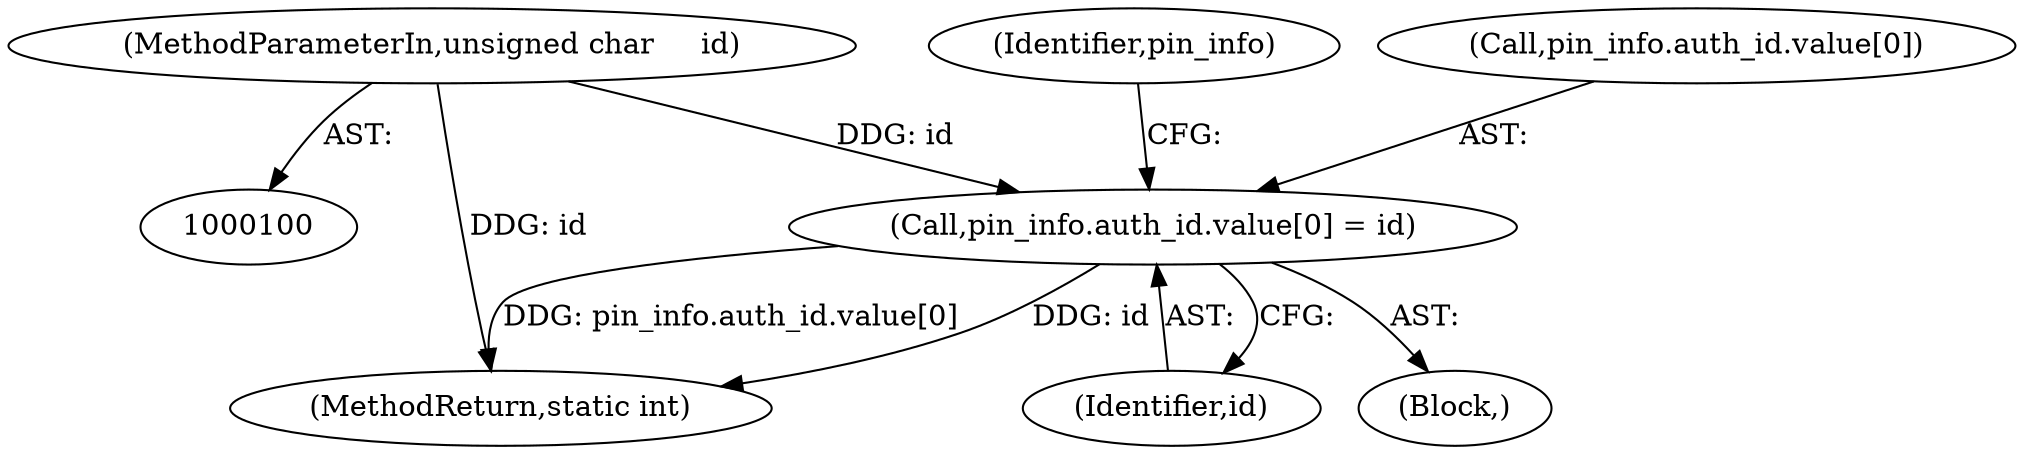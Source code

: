 digraph "0_OpenSC_8fe377e93b4b56060e5bbfb6f3142ceaeca744fa_21@array" {
"1000141" [label="(Call,pin_info.auth_id.value[0] = id)"];
"1000103" [label="(MethodParameterIn,unsigned char     id)"];
"1000149" [label="(Identifier,id)"];
"1000508" [label="(MethodReturn,static int)"];
"1000152" [label="(Identifier,pin_info)"];
"1000109" [label="(Block,)"];
"1000103" [label="(MethodParameterIn,unsigned char     id)"];
"1000141" [label="(Call,pin_info.auth_id.value[0] = id)"];
"1000142" [label="(Call,pin_info.auth_id.value[0])"];
"1000141" -> "1000109"  [label="AST: "];
"1000141" -> "1000149"  [label="CFG: "];
"1000142" -> "1000141"  [label="AST: "];
"1000149" -> "1000141"  [label="AST: "];
"1000152" -> "1000141"  [label="CFG: "];
"1000141" -> "1000508"  [label="DDG: pin_info.auth_id.value[0]"];
"1000141" -> "1000508"  [label="DDG: id"];
"1000103" -> "1000141"  [label="DDG: id"];
"1000103" -> "1000100"  [label="AST: "];
"1000103" -> "1000508"  [label="DDG: id"];
}
